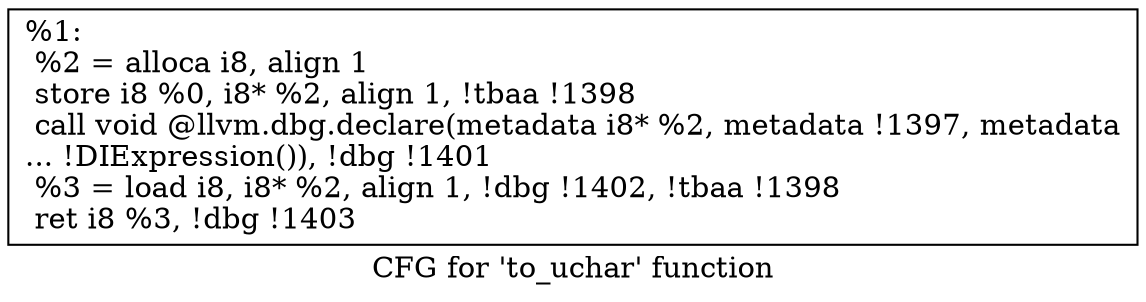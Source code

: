 digraph "CFG for 'to_uchar' function" {
	label="CFG for 'to_uchar' function";

	Node0x104bc60 [shape=record,label="{%1:\l  %2 = alloca i8, align 1\l  store i8 %0, i8* %2, align 1, !tbaa !1398\l  call void @llvm.dbg.declare(metadata i8* %2, metadata !1397, metadata\l... !DIExpression()), !dbg !1401\l  %3 = load i8, i8* %2, align 1, !dbg !1402, !tbaa !1398\l  ret i8 %3, !dbg !1403\l}"];
}
